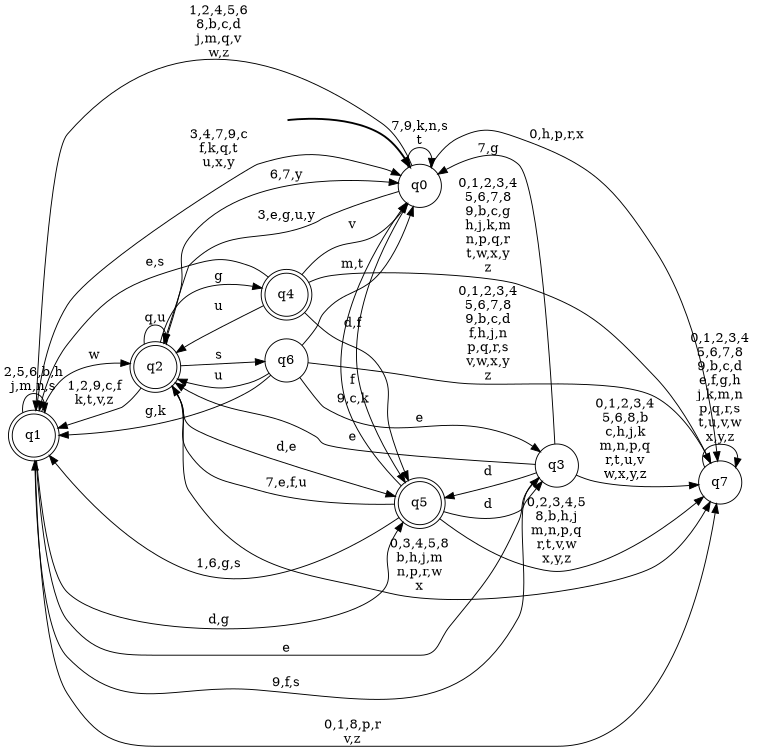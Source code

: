 digraph BlueStar {
__start0 [style = invis, shape = none, label = "", width = 0, height = 0];

rankdir=LR;
size="8,5";

s0 [style="filled", color="black", fillcolor="white" shape="circle", label="q0"];
s1 [style="rounded,filled", color="black", fillcolor="white" shape="doublecircle", label="q1"];
s2 [style="rounded,filled", color="black", fillcolor="white" shape="doublecircle", label="q2"];
s3 [style="filled", color="black", fillcolor="white" shape="circle", label="q3"];
s4 [style="rounded,filled", color="black", fillcolor="white" shape="doublecircle", label="q4"];
s5 [style="rounded,filled", color="black", fillcolor="white" shape="doublecircle", label="q5"];
s6 [style="filled", color="black", fillcolor="white" shape="circle", label="q6"];
s7 [style="filled", color="black", fillcolor="white" shape="circle", label="q7"];
subgraph cluster_main { 
	graph [pad=".75", ranksep="0.15", nodesep="0.15"];
	 style=invis; 
	__start0 -> s0 [penwidth=2];
}
s0 -> s0 [label="7,9,k,n,s\nt"];
s0 -> s1 [label="1,2,4,5,6\n8,b,c,d\nj,m,q,v\nw,z"];
s0 -> s2 [label="3,e,g,u,y"];
s0 -> s5 [label="f"];
s0 -> s7 [label="0,h,p,r,x"];
s1 -> s0 [label="3,4,7,9,c\nf,k,q,t\nu,x,y"];
s1 -> s1 [label="2,5,6,b,h\nj,m,n,s"];
s1 -> s2 [label="w"];
s1 -> s3 [label="e"];
s1 -> s5 [label="d,g"];
s1 -> s7 [label="0,1,8,p,r\nv,z"];
s2 -> s0 [label="6,7,y"];
s2 -> s1 [label="1,2,9,c,f\nk,t,v,z"];
s2 -> s2 [label="q,u"];
s2 -> s4 [label="g"];
s2 -> s5 [label="d,e"];
s2 -> s6 [label="s"];
s2 -> s7 [label="0,3,4,5,8\nb,h,j,m\nn,p,r,w\nx"];
s3 -> s0 [label="7,g"];
s3 -> s1 [label="9,f,s"];
s3 -> s2 [label="e"];
s3 -> s5 [label="d"];
s3 -> s7 [label="0,1,2,3,4\n5,6,8,b\nc,h,j,k\nm,n,p,q\nr,t,u,v\nw,x,y,z"];
s4 -> s0 [label="v"];
s4 -> s1 [label="e,s"];
s4 -> s2 [label="u"];
s4 -> s5 [label="d,f"];
s4 -> s7 [label="0,1,2,3,4\n5,6,7,8\n9,b,c,g\nh,j,k,m\nn,p,q,r\nt,w,x,y\nz"];
s5 -> s0 [label="9,c,k"];
s5 -> s1 [label="1,6,g,s"];
s5 -> s2 [label="7,e,f,u"];
s5 -> s3 [label="d"];
s5 -> s7 [label="0,2,3,4,5\n8,b,h,j\nm,n,p,q\nr,t,v,w\nx,y,z"];
s6 -> s0 [label="m,t"];
s6 -> s1 [label="g,k"];
s6 -> s2 [label="u"];
s6 -> s3 [label="e"];
s6 -> s7 [label="0,1,2,3,4\n5,6,7,8\n9,b,c,d\nf,h,j,n\np,q,r,s\nv,w,x,y\nz"];
s7 -> s7 [label="0,1,2,3,4\n5,6,7,8\n9,b,c,d\ne,f,g,h\nj,k,m,n\np,q,r,s\nt,u,v,w\nx,y,z"];

}
